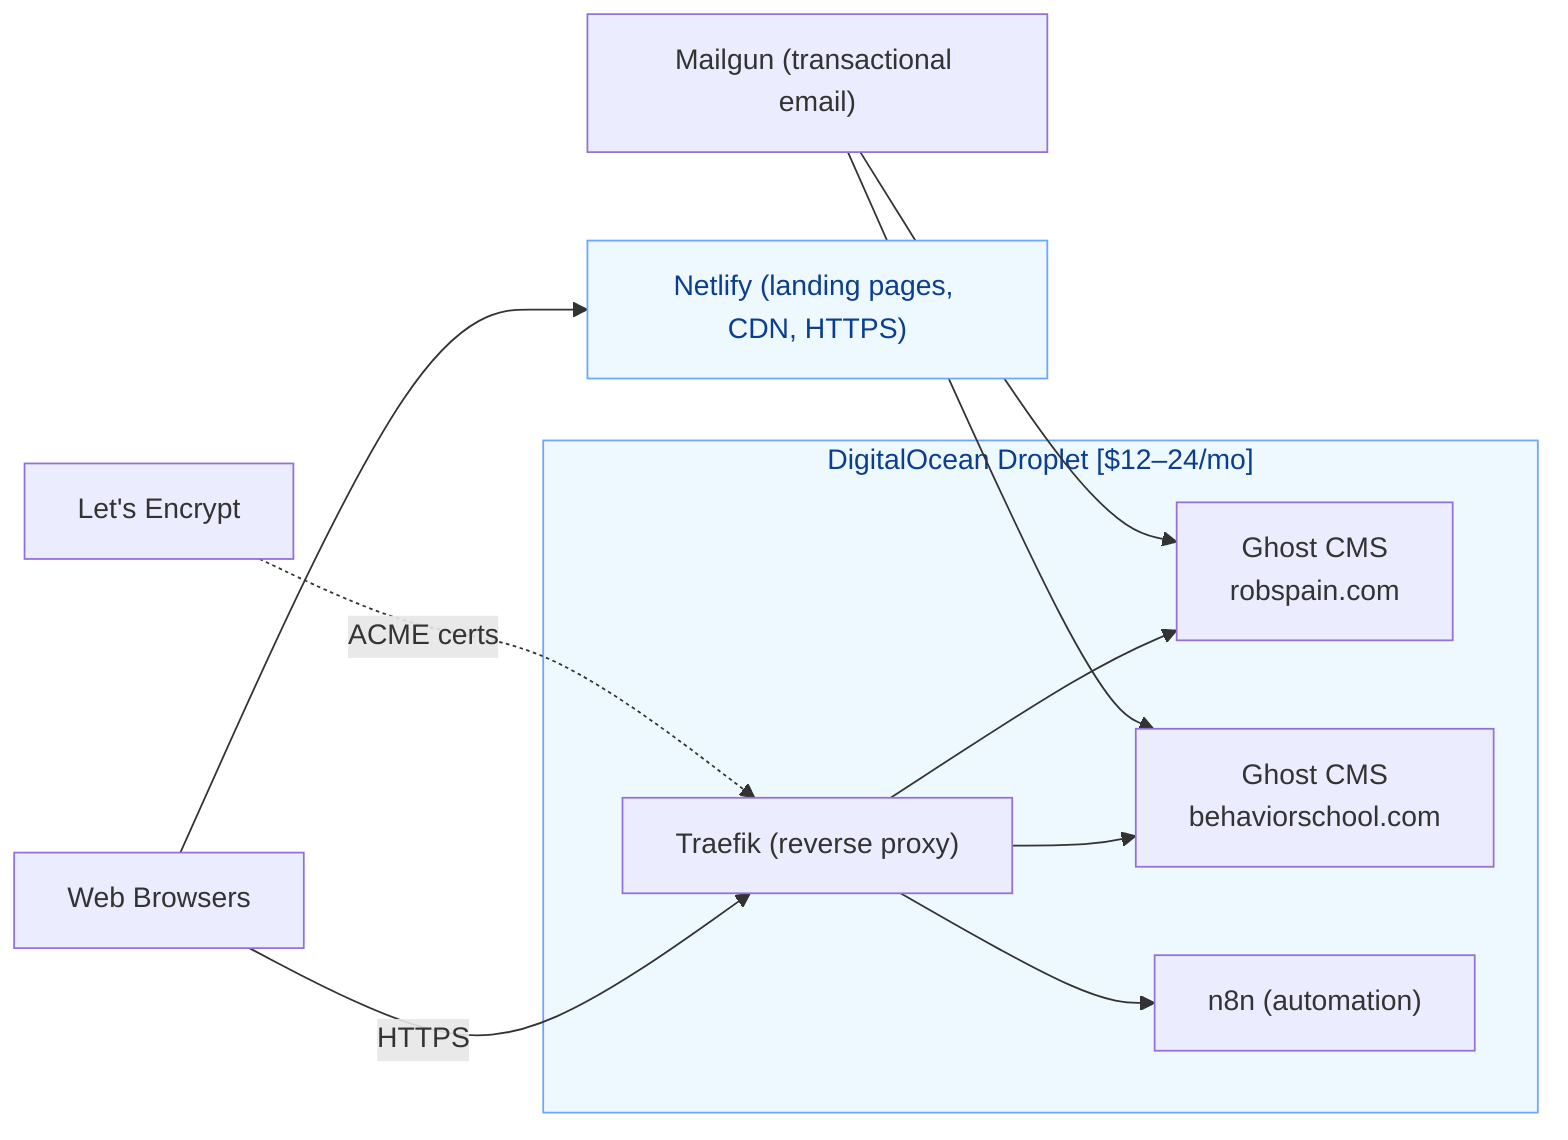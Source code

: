 flowchart LR
  %% Architecture overview for Rob Spain's stack
  %% DigitalOcean hosts Ghost sites, Traefik, and n8n. Netlify hosts landing pages. Mailgun handles transactional email. Traefik obtains certs via Let's Encrypt.

  subgraph DO["DigitalOcean Droplet [$12–24/mo]"]
    direction TB
    TRAEFIK["Traefik (reverse proxy)"]
    G1["Ghost CMS\nrobspain.com"]
    G2["Ghost CMS\nbehaviorschool.com"]
    N8N["n8n (automation)"]
  end

  BROWSERS["Web Browsers"] -->|HTTPS| TRAEFIK
  TRAEFIK --> G1
  TRAEFIK --> G2
  TRAEFIK --> N8N

  LETS["Let's Encrypt"] -. "ACME certs" .-> TRAEFIK

  NETLIFY["Netlify (landing pages, CDN, HTTPS)"]
  BROWSERS --> NETLIFY

  MAILGUN["Mailgun (transactional email)"]
  MAILGUN --> G1
  MAILGUN --> G2

  classDef infra fill:#eef8ff,stroke:#6aa7ff,color:#0b3d91;
  class DO,NETLIFY infra;